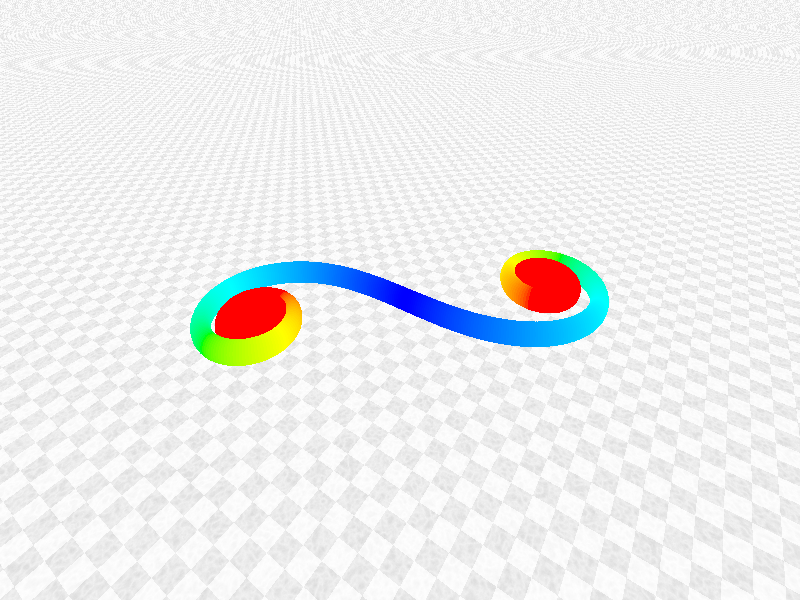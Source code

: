 #include "colors.inc"                                   
#include "textures.inc"

camera {
    location <10, 10, -15>
    look_at  <0, 0,  0>  
    right 16/9*x
} 

plane{<0,1,0>,1 
    hollow  
    texture{
        pigment{
            bozo turbulence 0.85 scale 1.0 translate<5,0,0>
            color_map{
                 [0.5 rgb <0.20, 0.20, 1.0>]
                 [0.6 rgb <1,1,1>]
                 [1.0 rgb <0.5,0.5,0.5>]
            }
        }
        finish {ambient 1 diffuse 0} }      
        scale 10000
}  

#declare TileNormal=normal{
    gradient x 2 
    slope_map{
        [0 <0, 1>] 
        [.05 <1, 0>] 
        [.95 <1, 0>] 
        [1 <0, -1>]
    }
} 

plane { <0, 1, 0>, -5.2
    pigment{ 
        checker
        pigment { granite color_map { [0 rgb 1][1 rgb .9] } }
        pigment { granite color_map { [0 rgb .9][1 rgb .7] } }
    }
    finish { specular 1 }
    normal{
        average normal_map{
            [1 TileNormal]
            [1 TileNormal rotate y*90]
        }
    }
} 

light_source { <2, 5, -20> color White}      

#declare cs = function{ 
  spline { 
    000, <1,0,0>   
    025, <1,1,0>
    050, <0,1,0>
    075, <0,1,1>
    100, <0,0,1>
  }
  }

#declare kugel=sphere{
    <0,0,0>,0.2
}  

#declare cornu=union{
    #local a=0;
    #local b=0;
    #local df=0;
    #local f=0;
    
    #for(i,-360,360,0.1)
        #local df=df+2*pi;
        #local f=f+df;
        #local a=a+cos(radians(i*i));            
        #local b=b+sin(radians(i*i));            
            
        #local percent=100-(abs(i*i)/360*100);    
        object{kugel scale 20 translate <a-45,0,b-45> pigment{color cs(percent)}}     

    #end
} 

object{cornu scale 0.1}             

            
